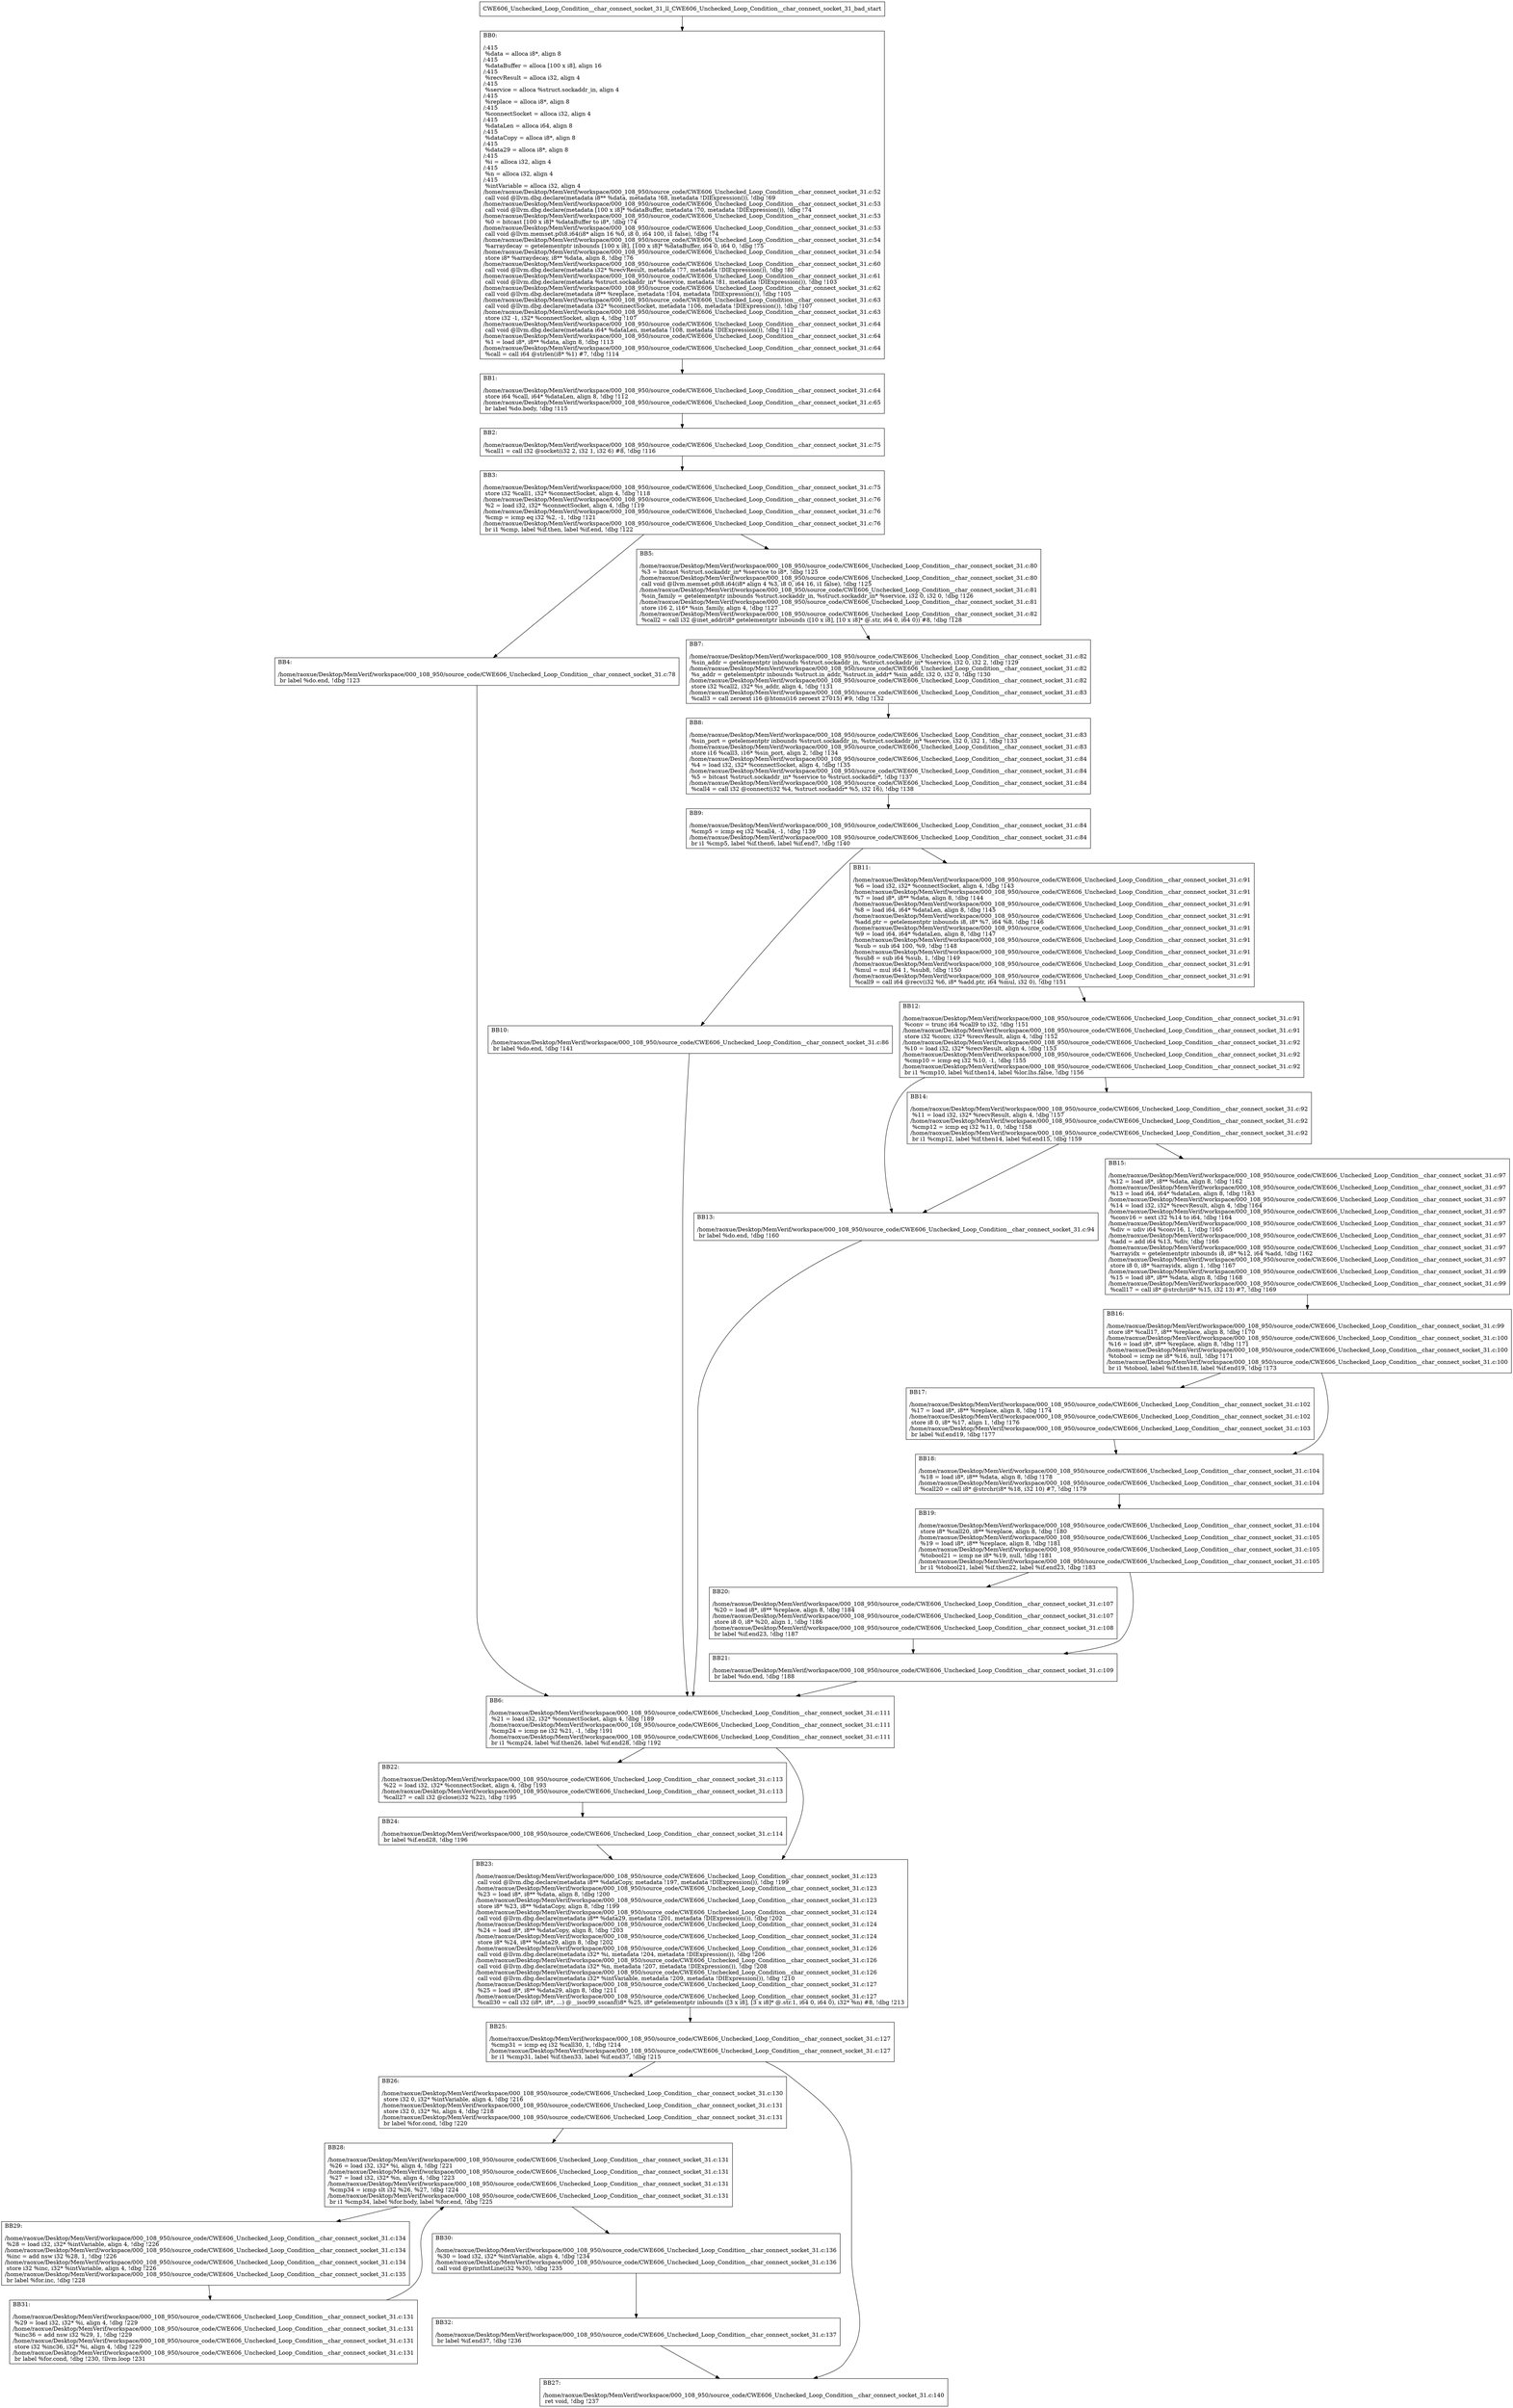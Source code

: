 digraph "CFG for'CWE606_Unchecked_Loop_Condition__char_connect_socket_31_ll_CWE606_Unchecked_Loop_Condition__char_connect_socket_31_bad' function" {
	BBCWE606_Unchecked_Loop_Condition__char_connect_socket_31_ll_CWE606_Unchecked_Loop_Condition__char_connect_socket_31_bad_start[shape=record,label="{CWE606_Unchecked_Loop_Condition__char_connect_socket_31_ll_CWE606_Unchecked_Loop_Condition__char_connect_socket_31_bad_start}"];
	BBCWE606_Unchecked_Loop_Condition__char_connect_socket_31_ll_CWE606_Unchecked_Loop_Condition__char_connect_socket_31_bad_start-> CWE606_Unchecked_Loop_Condition__char_connect_socket_31_ll_CWE606_Unchecked_Loop_Condition__char_connect_socket_31_badBB0;
	CWE606_Unchecked_Loop_Condition__char_connect_socket_31_ll_CWE606_Unchecked_Loop_Condition__char_connect_socket_31_badBB0 [shape=record, label="{BB0:\l\l/:415\l
  %data = alloca i8*, align 8\l
/:415\l
  %dataBuffer = alloca [100 x i8], align 16\l
/:415\l
  %recvResult = alloca i32, align 4\l
/:415\l
  %service = alloca %struct.sockaddr_in, align 4\l
/:415\l
  %replace = alloca i8*, align 8\l
/:415\l
  %connectSocket = alloca i32, align 4\l
/:415\l
  %dataLen = alloca i64, align 8\l
/:415\l
  %dataCopy = alloca i8*, align 8\l
/:415\l
  %data29 = alloca i8*, align 8\l
/:415\l
  %i = alloca i32, align 4\l
/:415\l
  %n = alloca i32, align 4\l
/:415\l
  %intVariable = alloca i32, align 4\l
/home/raoxue/Desktop/MemVerif/workspace/000_108_950/source_code/CWE606_Unchecked_Loop_Condition__char_connect_socket_31.c:52\l
  call void @llvm.dbg.declare(metadata i8** %data, metadata !68, metadata !DIExpression()), !dbg !69\l
/home/raoxue/Desktop/MemVerif/workspace/000_108_950/source_code/CWE606_Unchecked_Loop_Condition__char_connect_socket_31.c:53\l
  call void @llvm.dbg.declare(metadata [100 x i8]* %dataBuffer, metadata !70, metadata !DIExpression()), !dbg !74\l
/home/raoxue/Desktop/MemVerif/workspace/000_108_950/source_code/CWE606_Unchecked_Loop_Condition__char_connect_socket_31.c:53\l
  %0 = bitcast [100 x i8]* %dataBuffer to i8*, !dbg !74\l
/home/raoxue/Desktop/MemVerif/workspace/000_108_950/source_code/CWE606_Unchecked_Loop_Condition__char_connect_socket_31.c:53\l
  call void @llvm.memset.p0i8.i64(i8* align 16 %0, i8 0, i64 100, i1 false), !dbg !74\l
/home/raoxue/Desktop/MemVerif/workspace/000_108_950/source_code/CWE606_Unchecked_Loop_Condition__char_connect_socket_31.c:54\l
  %arraydecay = getelementptr inbounds [100 x i8], [100 x i8]* %dataBuffer, i64 0, i64 0, !dbg !75\l
/home/raoxue/Desktop/MemVerif/workspace/000_108_950/source_code/CWE606_Unchecked_Loop_Condition__char_connect_socket_31.c:54\l
  store i8* %arraydecay, i8** %data, align 8, !dbg !76\l
/home/raoxue/Desktop/MemVerif/workspace/000_108_950/source_code/CWE606_Unchecked_Loop_Condition__char_connect_socket_31.c:60\l
  call void @llvm.dbg.declare(metadata i32* %recvResult, metadata !77, metadata !DIExpression()), !dbg !80\l
/home/raoxue/Desktop/MemVerif/workspace/000_108_950/source_code/CWE606_Unchecked_Loop_Condition__char_connect_socket_31.c:61\l
  call void @llvm.dbg.declare(metadata %struct.sockaddr_in* %service, metadata !81, metadata !DIExpression()), !dbg !103\l
/home/raoxue/Desktop/MemVerif/workspace/000_108_950/source_code/CWE606_Unchecked_Loop_Condition__char_connect_socket_31.c:62\l
  call void @llvm.dbg.declare(metadata i8** %replace, metadata !104, metadata !DIExpression()), !dbg !105\l
/home/raoxue/Desktop/MemVerif/workspace/000_108_950/source_code/CWE606_Unchecked_Loop_Condition__char_connect_socket_31.c:63\l
  call void @llvm.dbg.declare(metadata i32* %connectSocket, metadata !106, metadata !DIExpression()), !dbg !107\l
/home/raoxue/Desktop/MemVerif/workspace/000_108_950/source_code/CWE606_Unchecked_Loop_Condition__char_connect_socket_31.c:63\l
  store i32 -1, i32* %connectSocket, align 4, !dbg !107\l
/home/raoxue/Desktop/MemVerif/workspace/000_108_950/source_code/CWE606_Unchecked_Loop_Condition__char_connect_socket_31.c:64\l
  call void @llvm.dbg.declare(metadata i64* %dataLen, metadata !108, metadata !DIExpression()), !dbg !112\l
/home/raoxue/Desktop/MemVerif/workspace/000_108_950/source_code/CWE606_Unchecked_Loop_Condition__char_connect_socket_31.c:64\l
  %1 = load i8*, i8** %data, align 8, !dbg !113\l
/home/raoxue/Desktop/MemVerif/workspace/000_108_950/source_code/CWE606_Unchecked_Loop_Condition__char_connect_socket_31.c:64\l
  %call = call i64 @strlen(i8* %1) #7, !dbg !114\l
}"];
	CWE606_Unchecked_Loop_Condition__char_connect_socket_31_ll_CWE606_Unchecked_Loop_Condition__char_connect_socket_31_badBB0-> CWE606_Unchecked_Loop_Condition__char_connect_socket_31_ll_CWE606_Unchecked_Loop_Condition__char_connect_socket_31_badBB1;
	CWE606_Unchecked_Loop_Condition__char_connect_socket_31_ll_CWE606_Unchecked_Loop_Condition__char_connect_socket_31_badBB1 [shape=record, label="{BB1:\l\l/home/raoxue/Desktop/MemVerif/workspace/000_108_950/source_code/CWE606_Unchecked_Loop_Condition__char_connect_socket_31.c:64\l
  store i64 %call, i64* %dataLen, align 8, !dbg !112\l
/home/raoxue/Desktop/MemVerif/workspace/000_108_950/source_code/CWE606_Unchecked_Loop_Condition__char_connect_socket_31.c:65\l
  br label %do.body, !dbg !115\l
}"];
	CWE606_Unchecked_Loop_Condition__char_connect_socket_31_ll_CWE606_Unchecked_Loop_Condition__char_connect_socket_31_badBB1-> CWE606_Unchecked_Loop_Condition__char_connect_socket_31_ll_CWE606_Unchecked_Loop_Condition__char_connect_socket_31_badBB2;
	CWE606_Unchecked_Loop_Condition__char_connect_socket_31_ll_CWE606_Unchecked_Loop_Condition__char_connect_socket_31_badBB2 [shape=record, label="{BB2:\l\l/home/raoxue/Desktop/MemVerif/workspace/000_108_950/source_code/CWE606_Unchecked_Loop_Condition__char_connect_socket_31.c:75\l
  %call1 = call i32 @socket(i32 2, i32 1, i32 6) #8, !dbg !116\l
}"];
	CWE606_Unchecked_Loop_Condition__char_connect_socket_31_ll_CWE606_Unchecked_Loop_Condition__char_connect_socket_31_badBB2-> CWE606_Unchecked_Loop_Condition__char_connect_socket_31_ll_CWE606_Unchecked_Loop_Condition__char_connect_socket_31_badBB3;
	CWE606_Unchecked_Loop_Condition__char_connect_socket_31_ll_CWE606_Unchecked_Loop_Condition__char_connect_socket_31_badBB3 [shape=record, label="{BB3:\l\l/home/raoxue/Desktop/MemVerif/workspace/000_108_950/source_code/CWE606_Unchecked_Loop_Condition__char_connect_socket_31.c:75\l
  store i32 %call1, i32* %connectSocket, align 4, !dbg !118\l
/home/raoxue/Desktop/MemVerif/workspace/000_108_950/source_code/CWE606_Unchecked_Loop_Condition__char_connect_socket_31.c:76\l
  %2 = load i32, i32* %connectSocket, align 4, !dbg !119\l
/home/raoxue/Desktop/MemVerif/workspace/000_108_950/source_code/CWE606_Unchecked_Loop_Condition__char_connect_socket_31.c:76\l
  %cmp = icmp eq i32 %2, -1, !dbg !121\l
/home/raoxue/Desktop/MemVerif/workspace/000_108_950/source_code/CWE606_Unchecked_Loop_Condition__char_connect_socket_31.c:76\l
  br i1 %cmp, label %if.then, label %if.end, !dbg !122\l
}"];
	CWE606_Unchecked_Loop_Condition__char_connect_socket_31_ll_CWE606_Unchecked_Loop_Condition__char_connect_socket_31_badBB3-> CWE606_Unchecked_Loop_Condition__char_connect_socket_31_ll_CWE606_Unchecked_Loop_Condition__char_connect_socket_31_badBB4;
	CWE606_Unchecked_Loop_Condition__char_connect_socket_31_ll_CWE606_Unchecked_Loop_Condition__char_connect_socket_31_badBB3-> CWE606_Unchecked_Loop_Condition__char_connect_socket_31_ll_CWE606_Unchecked_Loop_Condition__char_connect_socket_31_badBB5;
	CWE606_Unchecked_Loop_Condition__char_connect_socket_31_ll_CWE606_Unchecked_Loop_Condition__char_connect_socket_31_badBB4 [shape=record, label="{BB4:\l\l/home/raoxue/Desktop/MemVerif/workspace/000_108_950/source_code/CWE606_Unchecked_Loop_Condition__char_connect_socket_31.c:78\l
  br label %do.end, !dbg !123\l
}"];
	CWE606_Unchecked_Loop_Condition__char_connect_socket_31_ll_CWE606_Unchecked_Loop_Condition__char_connect_socket_31_badBB4-> CWE606_Unchecked_Loop_Condition__char_connect_socket_31_ll_CWE606_Unchecked_Loop_Condition__char_connect_socket_31_badBB6;
	CWE606_Unchecked_Loop_Condition__char_connect_socket_31_ll_CWE606_Unchecked_Loop_Condition__char_connect_socket_31_badBB5 [shape=record, label="{BB5:\l\l/home/raoxue/Desktop/MemVerif/workspace/000_108_950/source_code/CWE606_Unchecked_Loop_Condition__char_connect_socket_31.c:80\l
  %3 = bitcast %struct.sockaddr_in* %service to i8*, !dbg !125\l
/home/raoxue/Desktop/MemVerif/workspace/000_108_950/source_code/CWE606_Unchecked_Loop_Condition__char_connect_socket_31.c:80\l
  call void @llvm.memset.p0i8.i64(i8* align 4 %3, i8 0, i64 16, i1 false), !dbg !125\l
/home/raoxue/Desktop/MemVerif/workspace/000_108_950/source_code/CWE606_Unchecked_Loop_Condition__char_connect_socket_31.c:81\l
  %sin_family = getelementptr inbounds %struct.sockaddr_in, %struct.sockaddr_in* %service, i32 0, i32 0, !dbg !126\l
/home/raoxue/Desktop/MemVerif/workspace/000_108_950/source_code/CWE606_Unchecked_Loop_Condition__char_connect_socket_31.c:81\l
  store i16 2, i16* %sin_family, align 4, !dbg !127\l
/home/raoxue/Desktop/MemVerif/workspace/000_108_950/source_code/CWE606_Unchecked_Loop_Condition__char_connect_socket_31.c:82\l
  %call2 = call i32 @inet_addr(i8* getelementptr inbounds ([10 x i8], [10 x i8]* @.str, i64 0, i64 0)) #8, !dbg !128\l
}"];
	CWE606_Unchecked_Loop_Condition__char_connect_socket_31_ll_CWE606_Unchecked_Loop_Condition__char_connect_socket_31_badBB5-> CWE606_Unchecked_Loop_Condition__char_connect_socket_31_ll_CWE606_Unchecked_Loop_Condition__char_connect_socket_31_badBB7;
	CWE606_Unchecked_Loop_Condition__char_connect_socket_31_ll_CWE606_Unchecked_Loop_Condition__char_connect_socket_31_badBB7 [shape=record, label="{BB7:\l\l/home/raoxue/Desktop/MemVerif/workspace/000_108_950/source_code/CWE606_Unchecked_Loop_Condition__char_connect_socket_31.c:82\l
  %sin_addr = getelementptr inbounds %struct.sockaddr_in, %struct.sockaddr_in* %service, i32 0, i32 2, !dbg !129\l
/home/raoxue/Desktop/MemVerif/workspace/000_108_950/source_code/CWE606_Unchecked_Loop_Condition__char_connect_socket_31.c:82\l
  %s_addr = getelementptr inbounds %struct.in_addr, %struct.in_addr* %sin_addr, i32 0, i32 0, !dbg !130\l
/home/raoxue/Desktop/MemVerif/workspace/000_108_950/source_code/CWE606_Unchecked_Loop_Condition__char_connect_socket_31.c:82\l
  store i32 %call2, i32* %s_addr, align 4, !dbg !131\l
/home/raoxue/Desktop/MemVerif/workspace/000_108_950/source_code/CWE606_Unchecked_Loop_Condition__char_connect_socket_31.c:83\l
  %call3 = call zeroext i16 @htons(i16 zeroext 27015) #9, !dbg !132\l
}"];
	CWE606_Unchecked_Loop_Condition__char_connect_socket_31_ll_CWE606_Unchecked_Loop_Condition__char_connect_socket_31_badBB7-> CWE606_Unchecked_Loop_Condition__char_connect_socket_31_ll_CWE606_Unchecked_Loop_Condition__char_connect_socket_31_badBB8;
	CWE606_Unchecked_Loop_Condition__char_connect_socket_31_ll_CWE606_Unchecked_Loop_Condition__char_connect_socket_31_badBB8 [shape=record, label="{BB8:\l\l/home/raoxue/Desktop/MemVerif/workspace/000_108_950/source_code/CWE606_Unchecked_Loop_Condition__char_connect_socket_31.c:83\l
  %sin_port = getelementptr inbounds %struct.sockaddr_in, %struct.sockaddr_in* %service, i32 0, i32 1, !dbg !133\l
/home/raoxue/Desktop/MemVerif/workspace/000_108_950/source_code/CWE606_Unchecked_Loop_Condition__char_connect_socket_31.c:83\l
  store i16 %call3, i16* %sin_port, align 2, !dbg !134\l
/home/raoxue/Desktop/MemVerif/workspace/000_108_950/source_code/CWE606_Unchecked_Loop_Condition__char_connect_socket_31.c:84\l
  %4 = load i32, i32* %connectSocket, align 4, !dbg !135\l
/home/raoxue/Desktop/MemVerif/workspace/000_108_950/source_code/CWE606_Unchecked_Loop_Condition__char_connect_socket_31.c:84\l
  %5 = bitcast %struct.sockaddr_in* %service to %struct.sockaddr*, !dbg !137\l
/home/raoxue/Desktop/MemVerif/workspace/000_108_950/source_code/CWE606_Unchecked_Loop_Condition__char_connect_socket_31.c:84\l
  %call4 = call i32 @connect(i32 %4, %struct.sockaddr* %5, i32 16), !dbg !138\l
}"];
	CWE606_Unchecked_Loop_Condition__char_connect_socket_31_ll_CWE606_Unchecked_Loop_Condition__char_connect_socket_31_badBB8-> CWE606_Unchecked_Loop_Condition__char_connect_socket_31_ll_CWE606_Unchecked_Loop_Condition__char_connect_socket_31_badBB9;
	CWE606_Unchecked_Loop_Condition__char_connect_socket_31_ll_CWE606_Unchecked_Loop_Condition__char_connect_socket_31_badBB9 [shape=record, label="{BB9:\l\l/home/raoxue/Desktop/MemVerif/workspace/000_108_950/source_code/CWE606_Unchecked_Loop_Condition__char_connect_socket_31.c:84\l
  %cmp5 = icmp eq i32 %call4, -1, !dbg !139\l
/home/raoxue/Desktop/MemVerif/workspace/000_108_950/source_code/CWE606_Unchecked_Loop_Condition__char_connect_socket_31.c:84\l
  br i1 %cmp5, label %if.then6, label %if.end7, !dbg !140\l
}"];
	CWE606_Unchecked_Loop_Condition__char_connect_socket_31_ll_CWE606_Unchecked_Loop_Condition__char_connect_socket_31_badBB9-> CWE606_Unchecked_Loop_Condition__char_connect_socket_31_ll_CWE606_Unchecked_Loop_Condition__char_connect_socket_31_badBB10;
	CWE606_Unchecked_Loop_Condition__char_connect_socket_31_ll_CWE606_Unchecked_Loop_Condition__char_connect_socket_31_badBB9-> CWE606_Unchecked_Loop_Condition__char_connect_socket_31_ll_CWE606_Unchecked_Loop_Condition__char_connect_socket_31_badBB11;
	CWE606_Unchecked_Loop_Condition__char_connect_socket_31_ll_CWE606_Unchecked_Loop_Condition__char_connect_socket_31_badBB10 [shape=record, label="{BB10:\l\l/home/raoxue/Desktop/MemVerif/workspace/000_108_950/source_code/CWE606_Unchecked_Loop_Condition__char_connect_socket_31.c:86\l
  br label %do.end, !dbg !141\l
}"];
	CWE606_Unchecked_Loop_Condition__char_connect_socket_31_ll_CWE606_Unchecked_Loop_Condition__char_connect_socket_31_badBB10-> CWE606_Unchecked_Loop_Condition__char_connect_socket_31_ll_CWE606_Unchecked_Loop_Condition__char_connect_socket_31_badBB6;
	CWE606_Unchecked_Loop_Condition__char_connect_socket_31_ll_CWE606_Unchecked_Loop_Condition__char_connect_socket_31_badBB11 [shape=record, label="{BB11:\l\l/home/raoxue/Desktop/MemVerif/workspace/000_108_950/source_code/CWE606_Unchecked_Loop_Condition__char_connect_socket_31.c:91\l
  %6 = load i32, i32* %connectSocket, align 4, !dbg !143\l
/home/raoxue/Desktop/MemVerif/workspace/000_108_950/source_code/CWE606_Unchecked_Loop_Condition__char_connect_socket_31.c:91\l
  %7 = load i8*, i8** %data, align 8, !dbg !144\l
/home/raoxue/Desktop/MemVerif/workspace/000_108_950/source_code/CWE606_Unchecked_Loop_Condition__char_connect_socket_31.c:91\l
  %8 = load i64, i64* %dataLen, align 8, !dbg !145\l
/home/raoxue/Desktop/MemVerif/workspace/000_108_950/source_code/CWE606_Unchecked_Loop_Condition__char_connect_socket_31.c:91\l
  %add.ptr = getelementptr inbounds i8, i8* %7, i64 %8, !dbg !146\l
/home/raoxue/Desktop/MemVerif/workspace/000_108_950/source_code/CWE606_Unchecked_Loop_Condition__char_connect_socket_31.c:91\l
  %9 = load i64, i64* %dataLen, align 8, !dbg !147\l
/home/raoxue/Desktop/MemVerif/workspace/000_108_950/source_code/CWE606_Unchecked_Loop_Condition__char_connect_socket_31.c:91\l
  %sub = sub i64 100, %9, !dbg !148\l
/home/raoxue/Desktop/MemVerif/workspace/000_108_950/source_code/CWE606_Unchecked_Loop_Condition__char_connect_socket_31.c:91\l
  %sub8 = sub i64 %sub, 1, !dbg !149\l
/home/raoxue/Desktop/MemVerif/workspace/000_108_950/source_code/CWE606_Unchecked_Loop_Condition__char_connect_socket_31.c:91\l
  %mul = mul i64 1, %sub8, !dbg !150\l
/home/raoxue/Desktop/MemVerif/workspace/000_108_950/source_code/CWE606_Unchecked_Loop_Condition__char_connect_socket_31.c:91\l
  %call9 = call i64 @recv(i32 %6, i8* %add.ptr, i64 %mul, i32 0), !dbg !151\l
}"];
	CWE606_Unchecked_Loop_Condition__char_connect_socket_31_ll_CWE606_Unchecked_Loop_Condition__char_connect_socket_31_badBB11-> CWE606_Unchecked_Loop_Condition__char_connect_socket_31_ll_CWE606_Unchecked_Loop_Condition__char_connect_socket_31_badBB12;
	CWE606_Unchecked_Loop_Condition__char_connect_socket_31_ll_CWE606_Unchecked_Loop_Condition__char_connect_socket_31_badBB12 [shape=record, label="{BB12:\l\l/home/raoxue/Desktop/MemVerif/workspace/000_108_950/source_code/CWE606_Unchecked_Loop_Condition__char_connect_socket_31.c:91\l
  %conv = trunc i64 %call9 to i32, !dbg !151\l
/home/raoxue/Desktop/MemVerif/workspace/000_108_950/source_code/CWE606_Unchecked_Loop_Condition__char_connect_socket_31.c:91\l
  store i32 %conv, i32* %recvResult, align 4, !dbg !152\l
/home/raoxue/Desktop/MemVerif/workspace/000_108_950/source_code/CWE606_Unchecked_Loop_Condition__char_connect_socket_31.c:92\l
  %10 = load i32, i32* %recvResult, align 4, !dbg !153\l
/home/raoxue/Desktop/MemVerif/workspace/000_108_950/source_code/CWE606_Unchecked_Loop_Condition__char_connect_socket_31.c:92\l
  %cmp10 = icmp eq i32 %10, -1, !dbg !155\l
/home/raoxue/Desktop/MemVerif/workspace/000_108_950/source_code/CWE606_Unchecked_Loop_Condition__char_connect_socket_31.c:92\l
  br i1 %cmp10, label %if.then14, label %lor.lhs.false, !dbg !156\l
}"];
	CWE606_Unchecked_Loop_Condition__char_connect_socket_31_ll_CWE606_Unchecked_Loop_Condition__char_connect_socket_31_badBB12-> CWE606_Unchecked_Loop_Condition__char_connect_socket_31_ll_CWE606_Unchecked_Loop_Condition__char_connect_socket_31_badBB13;
	CWE606_Unchecked_Loop_Condition__char_connect_socket_31_ll_CWE606_Unchecked_Loop_Condition__char_connect_socket_31_badBB12-> CWE606_Unchecked_Loop_Condition__char_connect_socket_31_ll_CWE606_Unchecked_Loop_Condition__char_connect_socket_31_badBB14;
	CWE606_Unchecked_Loop_Condition__char_connect_socket_31_ll_CWE606_Unchecked_Loop_Condition__char_connect_socket_31_badBB14 [shape=record, label="{BB14:\l\l/home/raoxue/Desktop/MemVerif/workspace/000_108_950/source_code/CWE606_Unchecked_Loop_Condition__char_connect_socket_31.c:92\l
  %11 = load i32, i32* %recvResult, align 4, !dbg !157\l
/home/raoxue/Desktop/MemVerif/workspace/000_108_950/source_code/CWE606_Unchecked_Loop_Condition__char_connect_socket_31.c:92\l
  %cmp12 = icmp eq i32 %11, 0, !dbg !158\l
/home/raoxue/Desktop/MemVerif/workspace/000_108_950/source_code/CWE606_Unchecked_Loop_Condition__char_connect_socket_31.c:92\l
  br i1 %cmp12, label %if.then14, label %if.end15, !dbg !159\l
}"];
	CWE606_Unchecked_Loop_Condition__char_connect_socket_31_ll_CWE606_Unchecked_Loop_Condition__char_connect_socket_31_badBB14-> CWE606_Unchecked_Loop_Condition__char_connect_socket_31_ll_CWE606_Unchecked_Loop_Condition__char_connect_socket_31_badBB13;
	CWE606_Unchecked_Loop_Condition__char_connect_socket_31_ll_CWE606_Unchecked_Loop_Condition__char_connect_socket_31_badBB14-> CWE606_Unchecked_Loop_Condition__char_connect_socket_31_ll_CWE606_Unchecked_Loop_Condition__char_connect_socket_31_badBB15;
	CWE606_Unchecked_Loop_Condition__char_connect_socket_31_ll_CWE606_Unchecked_Loop_Condition__char_connect_socket_31_badBB13 [shape=record, label="{BB13:\l\l/home/raoxue/Desktop/MemVerif/workspace/000_108_950/source_code/CWE606_Unchecked_Loop_Condition__char_connect_socket_31.c:94\l
  br label %do.end, !dbg !160\l
}"];
	CWE606_Unchecked_Loop_Condition__char_connect_socket_31_ll_CWE606_Unchecked_Loop_Condition__char_connect_socket_31_badBB13-> CWE606_Unchecked_Loop_Condition__char_connect_socket_31_ll_CWE606_Unchecked_Loop_Condition__char_connect_socket_31_badBB6;
	CWE606_Unchecked_Loop_Condition__char_connect_socket_31_ll_CWE606_Unchecked_Loop_Condition__char_connect_socket_31_badBB15 [shape=record, label="{BB15:\l\l/home/raoxue/Desktop/MemVerif/workspace/000_108_950/source_code/CWE606_Unchecked_Loop_Condition__char_connect_socket_31.c:97\l
  %12 = load i8*, i8** %data, align 8, !dbg !162\l
/home/raoxue/Desktop/MemVerif/workspace/000_108_950/source_code/CWE606_Unchecked_Loop_Condition__char_connect_socket_31.c:97\l
  %13 = load i64, i64* %dataLen, align 8, !dbg !163\l
/home/raoxue/Desktop/MemVerif/workspace/000_108_950/source_code/CWE606_Unchecked_Loop_Condition__char_connect_socket_31.c:97\l
  %14 = load i32, i32* %recvResult, align 4, !dbg !164\l
/home/raoxue/Desktop/MemVerif/workspace/000_108_950/source_code/CWE606_Unchecked_Loop_Condition__char_connect_socket_31.c:97\l
  %conv16 = sext i32 %14 to i64, !dbg !164\l
/home/raoxue/Desktop/MemVerif/workspace/000_108_950/source_code/CWE606_Unchecked_Loop_Condition__char_connect_socket_31.c:97\l
  %div = udiv i64 %conv16, 1, !dbg !165\l
/home/raoxue/Desktop/MemVerif/workspace/000_108_950/source_code/CWE606_Unchecked_Loop_Condition__char_connect_socket_31.c:97\l
  %add = add i64 %13, %div, !dbg !166\l
/home/raoxue/Desktop/MemVerif/workspace/000_108_950/source_code/CWE606_Unchecked_Loop_Condition__char_connect_socket_31.c:97\l
  %arrayidx = getelementptr inbounds i8, i8* %12, i64 %add, !dbg !162\l
/home/raoxue/Desktop/MemVerif/workspace/000_108_950/source_code/CWE606_Unchecked_Loop_Condition__char_connect_socket_31.c:97\l
  store i8 0, i8* %arrayidx, align 1, !dbg !167\l
/home/raoxue/Desktop/MemVerif/workspace/000_108_950/source_code/CWE606_Unchecked_Loop_Condition__char_connect_socket_31.c:99\l
  %15 = load i8*, i8** %data, align 8, !dbg !168\l
/home/raoxue/Desktop/MemVerif/workspace/000_108_950/source_code/CWE606_Unchecked_Loop_Condition__char_connect_socket_31.c:99\l
  %call17 = call i8* @strchr(i8* %15, i32 13) #7, !dbg !169\l
}"];
	CWE606_Unchecked_Loop_Condition__char_connect_socket_31_ll_CWE606_Unchecked_Loop_Condition__char_connect_socket_31_badBB15-> CWE606_Unchecked_Loop_Condition__char_connect_socket_31_ll_CWE606_Unchecked_Loop_Condition__char_connect_socket_31_badBB16;
	CWE606_Unchecked_Loop_Condition__char_connect_socket_31_ll_CWE606_Unchecked_Loop_Condition__char_connect_socket_31_badBB16 [shape=record, label="{BB16:\l\l/home/raoxue/Desktop/MemVerif/workspace/000_108_950/source_code/CWE606_Unchecked_Loop_Condition__char_connect_socket_31.c:99\l
  store i8* %call17, i8** %replace, align 8, !dbg !170\l
/home/raoxue/Desktop/MemVerif/workspace/000_108_950/source_code/CWE606_Unchecked_Loop_Condition__char_connect_socket_31.c:100\l
  %16 = load i8*, i8** %replace, align 8, !dbg !171\l
/home/raoxue/Desktop/MemVerif/workspace/000_108_950/source_code/CWE606_Unchecked_Loop_Condition__char_connect_socket_31.c:100\l
  %tobool = icmp ne i8* %16, null, !dbg !171\l
/home/raoxue/Desktop/MemVerif/workspace/000_108_950/source_code/CWE606_Unchecked_Loop_Condition__char_connect_socket_31.c:100\l
  br i1 %tobool, label %if.then18, label %if.end19, !dbg !173\l
}"];
	CWE606_Unchecked_Loop_Condition__char_connect_socket_31_ll_CWE606_Unchecked_Loop_Condition__char_connect_socket_31_badBB16-> CWE606_Unchecked_Loop_Condition__char_connect_socket_31_ll_CWE606_Unchecked_Loop_Condition__char_connect_socket_31_badBB17;
	CWE606_Unchecked_Loop_Condition__char_connect_socket_31_ll_CWE606_Unchecked_Loop_Condition__char_connect_socket_31_badBB16-> CWE606_Unchecked_Loop_Condition__char_connect_socket_31_ll_CWE606_Unchecked_Loop_Condition__char_connect_socket_31_badBB18;
	CWE606_Unchecked_Loop_Condition__char_connect_socket_31_ll_CWE606_Unchecked_Loop_Condition__char_connect_socket_31_badBB17 [shape=record, label="{BB17:\l\l/home/raoxue/Desktop/MemVerif/workspace/000_108_950/source_code/CWE606_Unchecked_Loop_Condition__char_connect_socket_31.c:102\l
  %17 = load i8*, i8** %replace, align 8, !dbg !174\l
/home/raoxue/Desktop/MemVerif/workspace/000_108_950/source_code/CWE606_Unchecked_Loop_Condition__char_connect_socket_31.c:102\l
  store i8 0, i8* %17, align 1, !dbg !176\l
/home/raoxue/Desktop/MemVerif/workspace/000_108_950/source_code/CWE606_Unchecked_Loop_Condition__char_connect_socket_31.c:103\l
  br label %if.end19, !dbg !177\l
}"];
	CWE606_Unchecked_Loop_Condition__char_connect_socket_31_ll_CWE606_Unchecked_Loop_Condition__char_connect_socket_31_badBB17-> CWE606_Unchecked_Loop_Condition__char_connect_socket_31_ll_CWE606_Unchecked_Loop_Condition__char_connect_socket_31_badBB18;
	CWE606_Unchecked_Loop_Condition__char_connect_socket_31_ll_CWE606_Unchecked_Loop_Condition__char_connect_socket_31_badBB18 [shape=record, label="{BB18:\l\l/home/raoxue/Desktop/MemVerif/workspace/000_108_950/source_code/CWE606_Unchecked_Loop_Condition__char_connect_socket_31.c:104\l
  %18 = load i8*, i8** %data, align 8, !dbg !178\l
/home/raoxue/Desktop/MemVerif/workspace/000_108_950/source_code/CWE606_Unchecked_Loop_Condition__char_connect_socket_31.c:104\l
  %call20 = call i8* @strchr(i8* %18, i32 10) #7, !dbg !179\l
}"];
	CWE606_Unchecked_Loop_Condition__char_connect_socket_31_ll_CWE606_Unchecked_Loop_Condition__char_connect_socket_31_badBB18-> CWE606_Unchecked_Loop_Condition__char_connect_socket_31_ll_CWE606_Unchecked_Loop_Condition__char_connect_socket_31_badBB19;
	CWE606_Unchecked_Loop_Condition__char_connect_socket_31_ll_CWE606_Unchecked_Loop_Condition__char_connect_socket_31_badBB19 [shape=record, label="{BB19:\l\l/home/raoxue/Desktop/MemVerif/workspace/000_108_950/source_code/CWE606_Unchecked_Loop_Condition__char_connect_socket_31.c:104\l
  store i8* %call20, i8** %replace, align 8, !dbg !180\l
/home/raoxue/Desktop/MemVerif/workspace/000_108_950/source_code/CWE606_Unchecked_Loop_Condition__char_connect_socket_31.c:105\l
  %19 = load i8*, i8** %replace, align 8, !dbg !181\l
/home/raoxue/Desktop/MemVerif/workspace/000_108_950/source_code/CWE606_Unchecked_Loop_Condition__char_connect_socket_31.c:105\l
  %tobool21 = icmp ne i8* %19, null, !dbg !181\l
/home/raoxue/Desktop/MemVerif/workspace/000_108_950/source_code/CWE606_Unchecked_Loop_Condition__char_connect_socket_31.c:105\l
  br i1 %tobool21, label %if.then22, label %if.end23, !dbg !183\l
}"];
	CWE606_Unchecked_Loop_Condition__char_connect_socket_31_ll_CWE606_Unchecked_Loop_Condition__char_connect_socket_31_badBB19-> CWE606_Unchecked_Loop_Condition__char_connect_socket_31_ll_CWE606_Unchecked_Loop_Condition__char_connect_socket_31_badBB20;
	CWE606_Unchecked_Loop_Condition__char_connect_socket_31_ll_CWE606_Unchecked_Loop_Condition__char_connect_socket_31_badBB19-> CWE606_Unchecked_Loop_Condition__char_connect_socket_31_ll_CWE606_Unchecked_Loop_Condition__char_connect_socket_31_badBB21;
	CWE606_Unchecked_Loop_Condition__char_connect_socket_31_ll_CWE606_Unchecked_Loop_Condition__char_connect_socket_31_badBB20 [shape=record, label="{BB20:\l\l/home/raoxue/Desktop/MemVerif/workspace/000_108_950/source_code/CWE606_Unchecked_Loop_Condition__char_connect_socket_31.c:107\l
  %20 = load i8*, i8** %replace, align 8, !dbg !184\l
/home/raoxue/Desktop/MemVerif/workspace/000_108_950/source_code/CWE606_Unchecked_Loop_Condition__char_connect_socket_31.c:107\l
  store i8 0, i8* %20, align 1, !dbg !186\l
/home/raoxue/Desktop/MemVerif/workspace/000_108_950/source_code/CWE606_Unchecked_Loop_Condition__char_connect_socket_31.c:108\l
  br label %if.end23, !dbg !187\l
}"];
	CWE606_Unchecked_Loop_Condition__char_connect_socket_31_ll_CWE606_Unchecked_Loop_Condition__char_connect_socket_31_badBB20-> CWE606_Unchecked_Loop_Condition__char_connect_socket_31_ll_CWE606_Unchecked_Loop_Condition__char_connect_socket_31_badBB21;
	CWE606_Unchecked_Loop_Condition__char_connect_socket_31_ll_CWE606_Unchecked_Loop_Condition__char_connect_socket_31_badBB21 [shape=record, label="{BB21:\l\l/home/raoxue/Desktop/MemVerif/workspace/000_108_950/source_code/CWE606_Unchecked_Loop_Condition__char_connect_socket_31.c:109\l
  br label %do.end, !dbg !188\l
}"];
	CWE606_Unchecked_Loop_Condition__char_connect_socket_31_ll_CWE606_Unchecked_Loop_Condition__char_connect_socket_31_badBB21-> CWE606_Unchecked_Loop_Condition__char_connect_socket_31_ll_CWE606_Unchecked_Loop_Condition__char_connect_socket_31_badBB6;
	CWE606_Unchecked_Loop_Condition__char_connect_socket_31_ll_CWE606_Unchecked_Loop_Condition__char_connect_socket_31_badBB6 [shape=record, label="{BB6:\l\l/home/raoxue/Desktop/MemVerif/workspace/000_108_950/source_code/CWE606_Unchecked_Loop_Condition__char_connect_socket_31.c:111\l
  %21 = load i32, i32* %connectSocket, align 4, !dbg !189\l
/home/raoxue/Desktop/MemVerif/workspace/000_108_950/source_code/CWE606_Unchecked_Loop_Condition__char_connect_socket_31.c:111\l
  %cmp24 = icmp ne i32 %21, -1, !dbg !191\l
/home/raoxue/Desktop/MemVerif/workspace/000_108_950/source_code/CWE606_Unchecked_Loop_Condition__char_connect_socket_31.c:111\l
  br i1 %cmp24, label %if.then26, label %if.end28, !dbg !192\l
}"];
	CWE606_Unchecked_Loop_Condition__char_connect_socket_31_ll_CWE606_Unchecked_Loop_Condition__char_connect_socket_31_badBB6-> CWE606_Unchecked_Loop_Condition__char_connect_socket_31_ll_CWE606_Unchecked_Loop_Condition__char_connect_socket_31_badBB22;
	CWE606_Unchecked_Loop_Condition__char_connect_socket_31_ll_CWE606_Unchecked_Loop_Condition__char_connect_socket_31_badBB6-> CWE606_Unchecked_Loop_Condition__char_connect_socket_31_ll_CWE606_Unchecked_Loop_Condition__char_connect_socket_31_badBB23;
	CWE606_Unchecked_Loop_Condition__char_connect_socket_31_ll_CWE606_Unchecked_Loop_Condition__char_connect_socket_31_badBB22 [shape=record, label="{BB22:\l\l/home/raoxue/Desktop/MemVerif/workspace/000_108_950/source_code/CWE606_Unchecked_Loop_Condition__char_connect_socket_31.c:113\l
  %22 = load i32, i32* %connectSocket, align 4, !dbg !193\l
/home/raoxue/Desktop/MemVerif/workspace/000_108_950/source_code/CWE606_Unchecked_Loop_Condition__char_connect_socket_31.c:113\l
  %call27 = call i32 @close(i32 %22), !dbg !195\l
}"];
	CWE606_Unchecked_Loop_Condition__char_connect_socket_31_ll_CWE606_Unchecked_Loop_Condition__char_connect_socket_31_badBB22-> CWE606_Unchecked_Loop_Condition__char_connect_socket_31_ll_CWE606_Unchecked_Loop_Condition__char_connect_socket_31_badBB24;
	CWE606_Unchecked_Loop_Condition__char_connect_socket_31_ll_CWE606_Unchecked_Loop_Condition__char_connect_socket_31_badBB24 [shape=record, label="{BB24:\l\l/home/raoxue/Desktop/MemVerif/workspace/000_108_950/source_code/CWE606_Unchecked_Loop_Condition__char_connect_socket_31.c:114\l
  br label %if.end28, !dbg !196\l
}"];
	CWE606_Unchecked_Loop_Condition__char_connect_socket_31_ll_CWE606_Unchecked_Loop_Condition__char_connect_socket_31_badBB24-> CWE606_Unchecked_Loop_Condition__char_connect_socket_31_ll_CWE606_Unchecked_Loop_Condition__char_connect_socket_31_badBB23;
	CWE606_Unchecked_Loop_Condition__char_connect_socket_31_ll_CWE606_Unchecked_Loop_Condition__char_connect_socket_31_badBB23 [shape=record, label="{BB23:\l\l/home/raoxue/Desktop/MemVerif/workspace/000_108_950/source_code/CWE606_Unchecked_Loop_Condition__char_connect_socket_31.c:123\l
  call void @llvm.dbg.declare(metadata i8** %dataCopy, metadata !197, metadata !DIExpression()), !dbg !199\l
/home/raoxue/Desktop/MemVerif/workspace/000_108_950/source_code/CWE606_Unchecked_Loop_Condition__char_connect_socket_31.c:123\l
  %23 = load i8*, i8** %data, align 8, !dbg !200\l
/home/raoxue/Desktop/MemVerif/workspace/000_108_950/source_code/CWE606_Unchecked_Loop_Condition__char_connect_socket_31.c:123\l
  store i8* %23, i8** %dataCopy, align 8, !dbg !199\l
/home/raoxue/Desktop/MemVerif/workspace/000_108_950/source_code/CWE606_Unchecked_Loop_Condition__char_connect_socket_31.c:124\l
  call void @llvm.dbg.declare(metadata i8** %data29, metadata !201, metadata !DIExpression()), !dbg !202\l
/home/raoxue/Desktop/MemVerif/workspace/000_108_950/source_code/CWE606_Unchecked_Loop_Condition__char_connect_socket_31.c:124\l
  %24 = load i8*, i8** %dataCopy, align 8, !dbg !203\l
/home/raoxue/Desktop/MemVerif/workspace/000_108_950/source_code/CWE606_Unchecked_Loop_Condition__char_connect_socket_31.c:124\l
  store i8* %24, i8** %data29, align 8, !dbg !202\l
/home/raoxue/Desktop/MemVerif/workspace/000_108_950/source_code/CWE606_Unchecked_Loop_Condition__char_connect_socket_31.c:126\l
  call void @llvm.dbg.declare(metadata i32* %i, metadata !204, metadata !DIExpression()), !dbg !206\l
/home/raoxue/Desktop/MemVerif/workspace/000_108_950/source_code/CWE606_Unchecked_Loop_Condition__char_connect_socket_31.c:126\l
  call void @llvm.dbg.declare(metadata i32* %n, metadata !207, metadata !DIExpression()), !dbg !208\l
/home/raoxue/Desktop/MemVerif/workspace/000_108_950/source_code/CWE606_Unchecked_Loop_Condition__char_connect_socket_31.c:126\l
  call void @llvm.dbg.declare(metadata i32* %intVariable, metadata !209, metadata !DIExpression()), !dbg !210\l
/home/raoxue/Desktop/MemVerif/workspace/000_108_950/source_code/CWE606_Unchecked_Loop_Condition__char_connect_socket_31.c:127\l
  %25 = load i8*, i8** %data29, align 8, !dbg !211\l
/home/raoxue/Desktop/MemVerif/workspace/000_108_950/source_code/CWE606_Unchecked_Loop_Condition__char_connect_socket_31.c:127\l
  %call30 = call i32 (i8*, i8*, ...) @__isoc99_sscanf(i8* %25, i8* getelementptr inbounds ([3 x i8], [3 x i8]* @.str.1, i64 0, i64 0), i32* %n) #8, !dbg !213\l
}"];
	CWE606_Unchecked_Loop_Condition__char_connect_socket_31_ll_CWE606_Unchecked_Loop_Condition__char_connect_socket_31_badBB23-> CWE606_Unchecked_Loop_Condition__char_connect_socket_31_ll_CWE606_Unchecked_Loop_Condition__char_connect_socket_31_badBB25;
	CWE606_Unchecked_Loop_Condition__char_connect_socket_31_ll_CWE606_Unchecked_Loop_Condition__char_connect_socket_31_badBB25 [shape=record, label="{BB25:\l\l/home/raoxue/Desktop/MemVerif/workspace/000_108_950/source_code/CWE606_Unchecked_Loop_Condition__char_connect_socket_31.c:127\l
  %cmp31 = icmp eq i32 %call30, 1, !dbg !214\l
/home/raoxue/Desktop/MemVerif/workspace/000_108_950/source_code/CWE606_Unchecked_Loop_Condition__char_connect_socket_31.c:127\l
  br i1 %cmp31, label %if.then33, label %if.end37, !dbg !215\l
}"];
	CWE606_Unchecked_Loop_Condition__char_connect_socket_31_ll_CWE606_Unchecked_Loop_Condition__char_connect_socket_31_badBB25-> CWE606_Unchecked_Loop_Condition__char_connect_socket_31_ll_CWE606_Unchecked_Loop_Condition__char_connect_socket_31_badBB26;
	CWE606_Unchecked_Loop_Condition__char_connect_socket_31_ll_CWE606_Unchecked_Loop_Condition__char_connect_socket_31_badBB25-> CWE606_Unchecked_Loop_Condition__char_connect_socket_31_ll_CWE606_Unchecked_Loop_Condition__char_connect_socket_31_badBB27;
	CWE606_Unchecked_Loop_Condition__char_connect_socket_31_ll_CWE606_Unchecked_Loop_Condition__char_connect_socket_31_badBB26 [shape=record, label="{BB26:\l\l/home/raoxue/Desktop/MemVerif/workspace/000_108_950/source_code/CWE606_Unchecked_Loop_Condition__char_connect_socket_31.c:130\l
  store i32 0, i32* %intVariable, align 4, !dbg !216\l
/home/raoxue/Desktop/MemVerif/workspace/000_108_950/source_code/CWE606_Unchecked_Loop_Condition__char_connect_socket_31.c:131\l
  store i32 0, i32* %i, align 4, !dbg !218\l
/home/raoxue/Desktop/MemVerif/workspace/000_108_950/source_code/CWE606_Unchecked_Loop_Condition__char_connect_socket_31.c:131\l
  br label %for.cond, !dbg !220\l
}"];
	CWE606_Unchecked_Loop_Condition__char_connect_socket_31_ll_CWE606_Unchecked_Loop_Condition__char_connect_socket_31_badBB26-> CWE606_Unchecked_Loop_Condition__char_connect_socket_31_ll_CWE606_Unchecked_Loop_Condition__char_connect_socket_31_badBB28;
	CWE606_Unchecked_Loop_Condition__char_connect_socket_31_ll_CWE606_Unchecked_Loop_Condition__char_connect_socket_31_badBB28 [shape=record, label="{BB28:\l\l/home/raoxue/Desktop/MemVerif/workspace/000_108_950/source_code/CWE606_Unchecked_Loop_Condition__char_connect_socket_31.c:131\l
  %26 = load i32, i32* %i, align 4, !dbg !221\l
/home/raoxue/Desktop/MemVerif/workspace/000_108_950/source_code/CWE606_Unchecked_Loop_Condition__char_connect_socket_31.c:131\l
  %27 = load i32, i32* %n, align 4, !dbg !223\l
/home/raoxue/Desktop/MemVerif/workspace/000_108_950/source_code/CWE606_Unchecked_Loop_Condition__char_connect_socket_31.c:131\l
  %cmp34 = icmp slt i32 %26, %27, !dbg !224\l
/home/raoxue/Desktop/MemVerif/workspace/000_108_950/source_code/CWE606_Unchecked_Loop_Condition__char_connect_socket_31.c:131\l
  br i1 %cmp34, label %for.body, label %for.end, !dbg !225\l
}"];
	CWE606_Unchecked_Loop_Condition__char_connect_socket_31_ll_CWE606_Unchecked_Loop_Condition__char_connect_socket_31_badBB28-> CWE606_Unchecked_Loop_Condition__char_connect_socket_31_ll_CWE606_Unchecked_Loop_Condition__char_connect_socket_31_badBB29;
	CWE606_Unchecked_Loop_Condition__char_connect_socket_31_ll_CWE606_Unchecked_Loop_Condition__char_connect_socket_31_badBB28-> CWE606_Unchecked_Loop_Condition__char_connect_socket_31_ll_CWE606_Unchecked_Loop_Condition__char_connect_socket_31_badBB30;
	CWE606_Unchecked_Loop_Condition__char_connect_socket_31_ll_CWE606_Unchecked_Loop_Condition__char_connect_socket_31_badBB29 [shape=record, label="{BB29:\l\l/home/raoxue/Desktop/MemVerif/workspace/000_108_950/source_code/CWE606_Unchecked_Loop_Condition__char_connect_socket_31.c:134\l
  %28 = load i32, i32* %intVariable, align 4, !dbg !226\l
/home/raoxue/Desktop/MemVerif/workspace/000_108_950/source_code/CWE606_Unchecked_Loop_Condition__char_connect_socket_31.c:134\l
  %inc = add nsw i32 %28, 1, !dbg !226\l
/home/raoxue/Desktop/MemVerif/workspace/000_108_950/source_code/CWE606_Unchecked_Loop_Condition__char_connect_socket_31.c:134\l
  store i32 %inc, i32* %intVariable, align 4, !dbg !226\l
/home/raoxue/Desktop/MemVerif/workspace/000_108_950/source_code/CWE606_Unchecked_Loop_Condition__char_connect_socket_31.c:135\l
  br label %for.inc, !dbg !228\l
}"];
	CWE606_Unchecked_Loop_Condition__char_connect_socket_31_ll_CWE606_Unchecked_Loop_Condition__char_connect_socket_31_badBB29-> CWE606_Unchecked_Loop_Condition__char_connect_socket_31_ll_CWE606_Unchecked_Loop_Condition__char_connect_socket_31_badBB31;
	CWE606_Unchecked_Loop_Condition__char_connect_socket_31_ll_CWE606_Unchecked_Loop_Condition__char_connect_socket_31_badBB31 [shape=record, label="{BB31:\l\l/home/raoxue/Desktop/MemVerif/workspace/000_108_950/source_code/CWE606_Unchecked_Loop_Condition__char_connect_socket_31.c:131\l
  %29 = load i32, i32* %i, align 4, !dbg !229\l
/home/raoxue/Desktop/MemVerif/workspace/000_108_950/source_code/CWE606_Unchecked_Loop_Condition__char_connect_socket_31.c:131\l
  %inc36 = add nsw i32 %29, 1, !dbg !229\l
/home/raoxue/Desktop/MemVerif/workspace/000_108_950/source_code/CWE606_Unchecked_Loop_Condition__char_connect_socket_31.c:131\l
  store i32 %inc36, i32* %i, align 4, !dbg !229\l
/home/raoxue/Desktop/MemVerif/workspace/000_108_950/source_code/CWE606_Unchecked_Loop_Condition__char_connect_socket_31.c:131\l
  br label %for.cond, !dbg !230, !llvm.loop !231\l
}"];
	CWE606_Unchecked_Loop_Condition__char_connect_socket_31_ll_CWE606_Unchecked_Loop_Condition__char_connect_socket_31_badBB31-> CWE606_Unchecked_Loop_Condition__char_connect_socket_31_ll_CWE606_Unchecked_Loop_Condition__char_connect_socket_31_badBB28;
	CWE606_Unchecked_Loop_Condition__char_connect_socket_31_ll_CWE606_Unchecked_Loop_Condition__char_connect_socket_31_badBB30 [shape=record, label="{BB30:\l\l/home/raoxue/Desktop/MemVerif/workspace/000_108_950/source_code/CWE606_Unchecked_Loop_Condition__char_connect_socket_31.c:136\l
  %30 = load i32, i32* %intVariable, align 4, !dbg !234\l
/home/raoxue/Desktop/MemVerif/workspace/000_108_950/source_code/CWE606_Unchecked_Loop_Condition__char_connect_socket_31.c:136\l
  call void @printIntLine(i32 %30), !dbg !235\l
}"];
	CWE606_Unchecked_Loop_Condition__char_connect_socket_31_ll_CWE606_Unchecked_Loop_Condition__char_connect_socket_31_badBB30-> CWE606_Unchecked_Loop_Condition__char_connect_socket_31_ll_CWE606_Unchecked_Loop_Condition__char_connect_socket_31_badBB32;
	CWE606_Unchecked_Loop_Condition__char_connect_socket_31_ll_CWE606_Unchecked_Loop_Condition__char_connect_socket_31_badBB32 [shape=record, label="{BB32:\l\l/home/raoxue/Desktop/MemVerif/workspace/000_108_950/source_code/CWE606_Unchecked_Loop_Condition__char_connect_socket_31.c:137\l
  br label %if.end37, !dbg !236\l
}"];
	CWE606_Unchecked_Loop_Condition__char_connect_socket_31_ll_CWE606_Unchecked_Loop_Condition__char_connect_socket_31_badBB32-> CWE606_Unchecked_Loop_Condition__char_connect_socket_31_ll_CWE606_Unchecked_Loop_Condition__char_connect_socket_31_badBB27;
	CWE606_Unchecked_Loop_Condition__char_connect_socket_31_ll_CWE606_Unchecked_Loop_Condition__char_connect_socket_31_badBB27 [shape=record, label="{BB27:\l\l/home/raoxue/Desktop/MemVerif/workspace/000_108_950/source_code/CWE606_Unchecked_Loop_Condition__char_connect_socket_31.c:140\l
  ret void, !dbg !237\l
}"];
}
